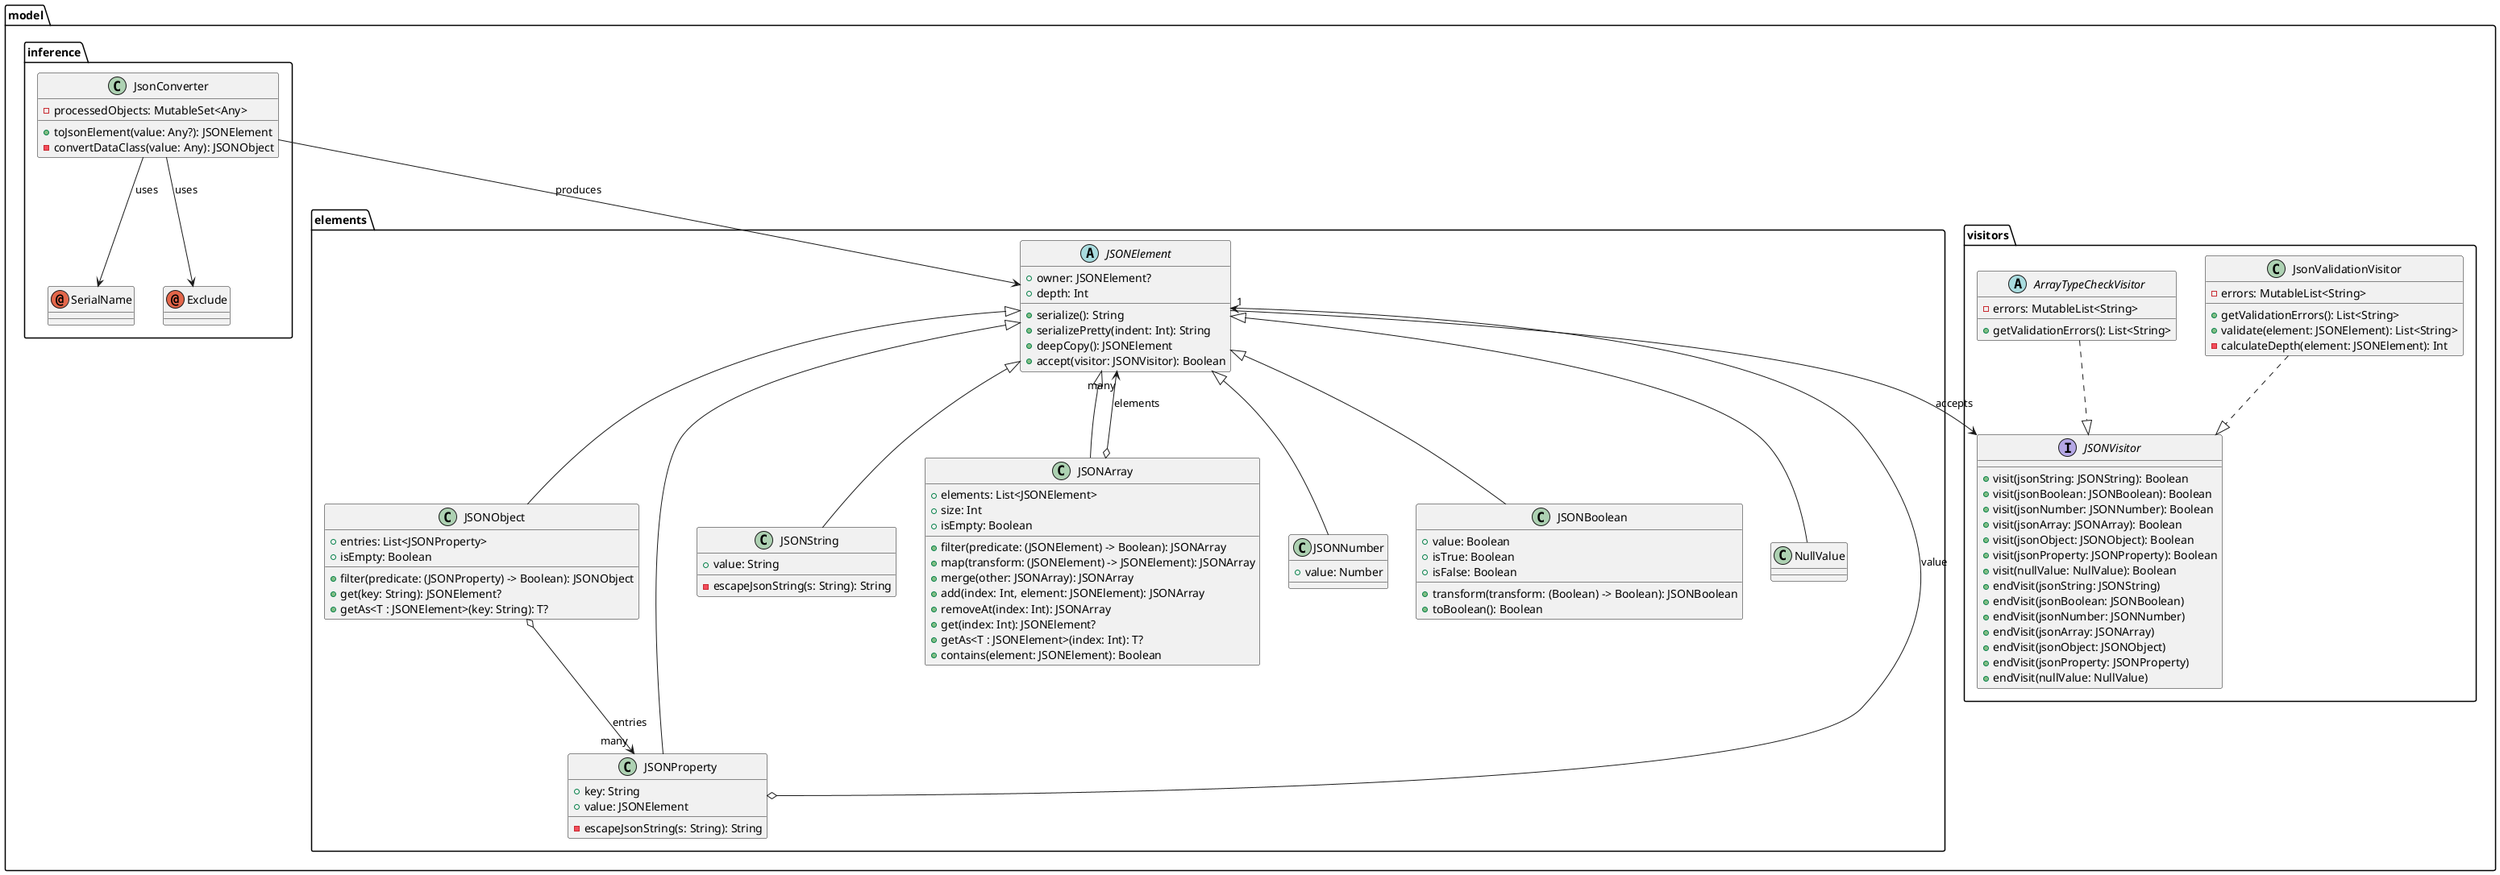 @startuml

package "model.elements" {
  abstract class JSONElement {
    +owner: JSONElement?
    +depth: Int
    +serialize(): String
    +serializePretty(indent: Int): String
    +deepCopy(): JSONElement
    +accept(visitor: JSONVisitor): Boolean
  }

  class JSONArray {
    +elements: List<JSONElement>
    +filter(predicate: (JSONElement) -> Boolean): JSONArray
    +map(transform: (JSONElement) -> JSONElement): JSONArray
    +merge(other: JSONArray): JSONArray
    +add(index: Int, element: JSONElement): JSONArray
    +removeAt(index: Int): JSONArray
    +get(index: Int): JSONElement?
    +getAs<T : JSONElement>(index: Int): T?
    +contains(element: JSONElement): Boolean
    +size: Int
    +isEmpty: Boolean
  }

  class JSONObject {
    +entries: List<JSONProperty>
    +filter(predicate: (JSONProperty) -> Boolean): JSONObject
    +get(key: String): JSONElement?
    +getAs<T : JSONElement>(key: String): T?
    +isEmpty: Boolean
  }

  class JSONProperty {
    +key: String
    +value: JSONElement
    -escapeJsonString(s: String): String
  }

  class JSONString {
    +value: String
    -escapeJsonString(s: String): String
  }

  class JSONNumber {
    +value: Number
  }

  class JSONBoolean {
    +value: Boolean
    +transform(transform: (Boolean) -> Boolean): JSONBoolean
    +isTrue: Boolean
    +isFalse: Boolean
    +toBoolean(): Boolean
  }

  class NullValue {
  }
}

package "model.visitors" {
  interface JSONVisitor {
    +visit(jsonString: JSONString): Boolean
    +visit(jsonBoolean: JSONBoolean): Boolean
    +visit(jsonNumber: JSONNumber): Boolean
    +visit(jsonArray: JSONArray): Boolean
    +visit(jsonObject: JSONObject): Boolean
    +visit(jsonProperty: JSONProperty): Boolean
    +visit(nullValue: NullValue): Boolean
    +endVisit(jsonString: JSONString)
    +endVisit(jsonBoolean: JSONBoolean)
    +endVisit(jsonNumber: JSONNumber)
    +endVisit(jsonArray: JSONArray)
    +endVisit(jsonObject: JSONObject)
    +endVisit(jsonProperty: JSONProperty)
    +endVisit(nullValue: NullValue)
  }

  class JsonValidationVisitor {
    -errors: MutableList<String>
    +getValidationErrors(): List<String>
    +validate(element: JSONElement): List<String>
    -calculateDepth(element: JSONElement): Int
  }

  abstract class ArrayTypeCheckVisitor {
    -errors: MutableList<String>
    +getValidationErrors(): List<String>
  }
}

package "model.inference" {
  class JsonConverter {
    -processedObjects: MutableSet<Any>
    +toJsonElement(value: Any?): JSONElement
    -convertDataClass(value: Any): JSONObject
  }

  annotation SerialName
  annotation Exclude
}

JSONElement <|-- JSONArray
JSONElement <|-- JSONObject
JSONElement <|-- JSONString
JSONElement <|-- JSONNumber
JSONElement <|-- JSONBoolean
JSONElement <|-- NullValue
JSONElement <|-- JSONProperty
JSONArray o--> "many" JSONElement : elements
JSONObject o--> "many" JSONProperty : entries
JSONProperty o--> "1" JSONElement : value
JSONElement --> JSONVisitor : accepts
JsonValidationVisitor ..|> JSONVisitor
ArrayTypeCheckVisitor ..|> JSONVisitor
JsonConverter --> JSONElement : produces
JsonConverter --> SerialName : uses
JsonConverter --> Exclude : uses

@enduml